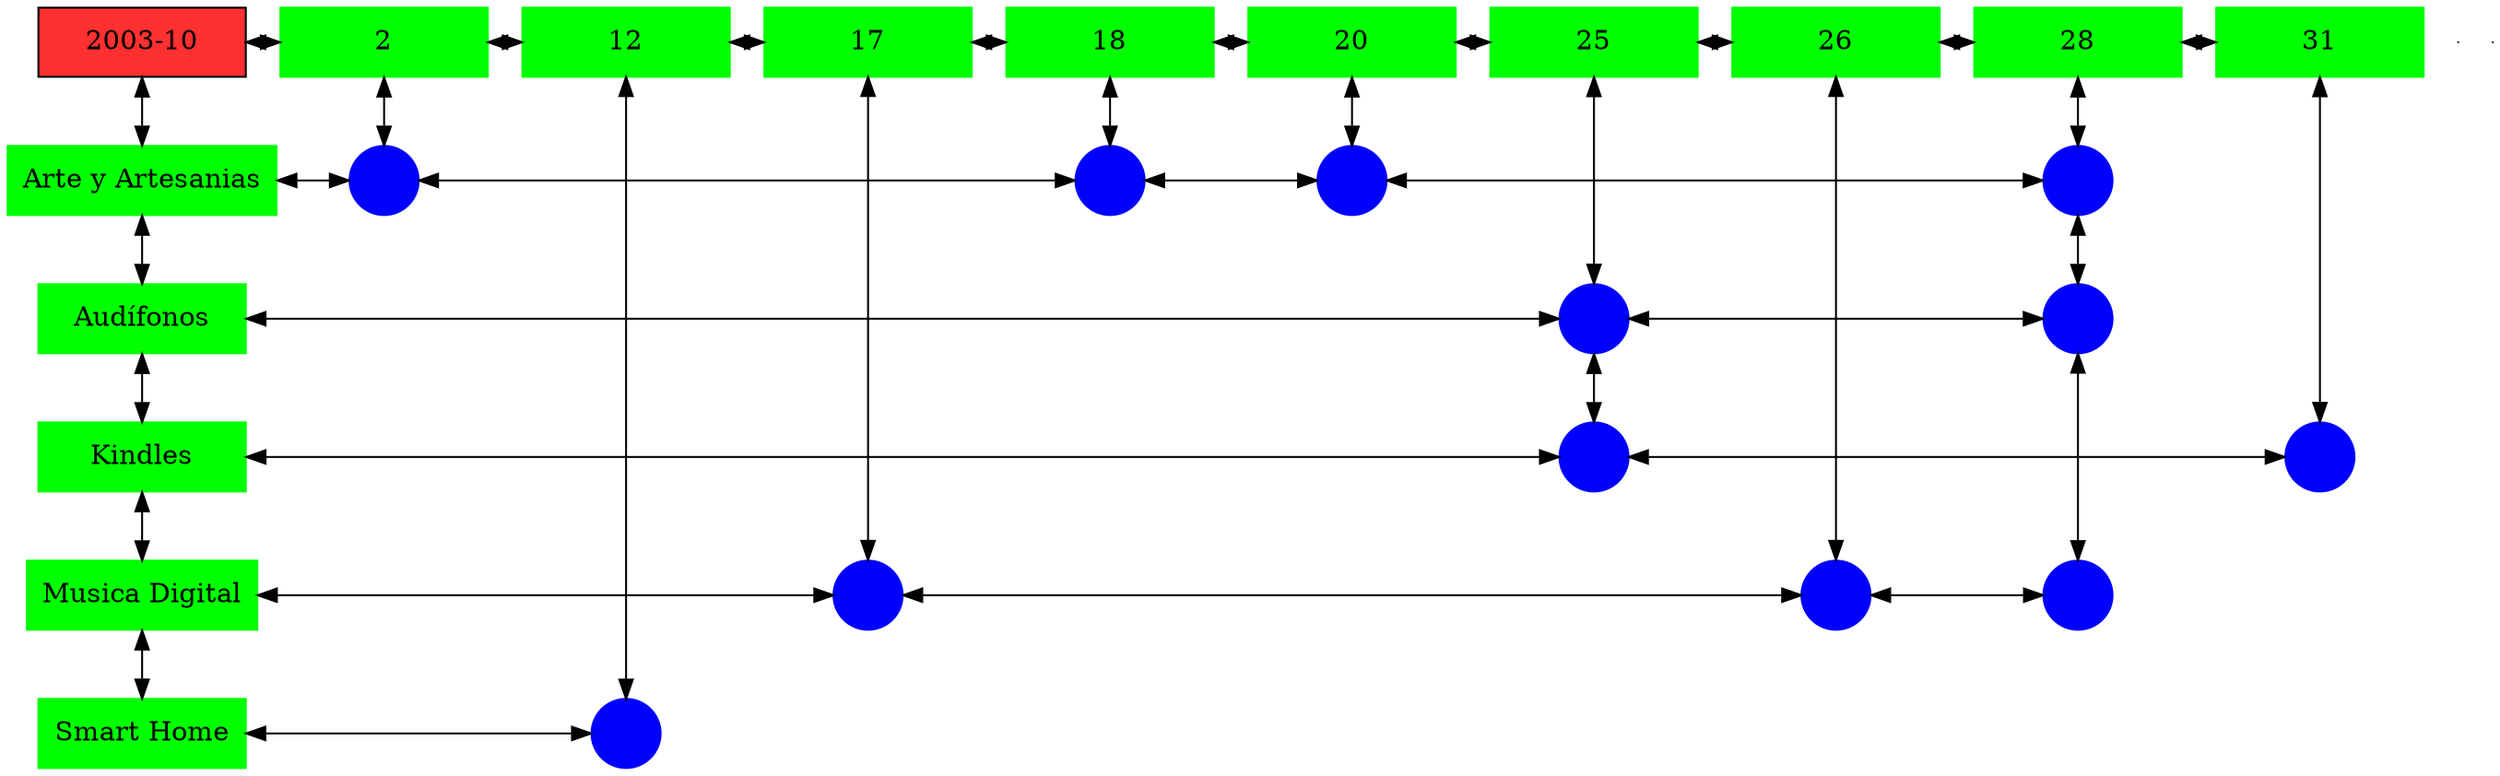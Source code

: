 digraph G{
node[shape="box"];
nodeMt[ label = "2003-10", width = 1.5, style = filled, fillcolor = firebrick1, group = 1 ];
e0[ shape = point, width = 0 ];
e1[ shape = point, width = 0 ];
node0xc002063c20[label="2",color=green,style =filled,width = 1.5 group=2];
nodeMt->node0xc002063c20[dir="both"];
{rank=same;nodeMt;node0xc002063c20;}
node0xc002040c30[label="12",color=green,style =filled,width = 1.5 group=12];
node0xc002063c20->node0xc002040c30[dir="both"];
{rank=same;node0xc002063c20;node0xc002040c30;}
node0xc001ee4140[label="17",color=green,style =filled,width = 1.5 group=17];
node0xc002040c30->node0xc001ee4140[dir="both"];
{rank=same;node0xc002040c30;node0xc001ee4140;}
node0xc00218f540[label="18",color=green,style =filled,width = 1.5 group=18];
node0xc001ee4140->node0xc00218f540[dir="both"];
{rank=same;node0xc001ee4140;node0xc00218f540;}
node0xc002148320[label="20",color=green,style =filled,width = 1.5 group=20];
node0xc00218f540->node0xc002148320[dir="both"];
{rank=same;node0xc00218f540;node0xc002148320;}
node0xc001f11720[label="25",color=green,style =filled,width = 1.5 group=25];
node0xc002148320->node0xc001f11720[dir="both"];
{rank=same;node0xc002148320;node0xc001f11720;}
node0xc001f66b90[label="26",color=green,style =filled,width = 1.5 group=26];
node0xc001f11720->node0xc001f66b90[dir="both"];
{rank=same;node0xc001f11720;node0xc001f66b90;}
node0xc00208bb30[label="28",color=green,style =filled,width = 1.5 group=28];
node0xc001f66b90->node0xc00208bb30[dir="both"];
{rank=same;node0xc001f66b90;node0xc00208bb30;}
node0xc001f3e190[label="31",color=green,style =filled,width = 1.5 group=31];
node0xc00208bb30->node0xc001f3e190[dir="both"];
{rank=same;node0xc00208bb30;node0xc001f3e190;}
node0xc002063bd0[label="Arte y Artesanias",color=green,style =filled width = 1.5 group=1];
node0xc002064c80[label="",color=blue,style =filled, width = 0.5 group=2 shape=circle];
node0xc002063bd0->node0xc002064c80[dir="both"];
{rank=same;node0xc002063bd0;node0xc002064c80;}
node0xc002198780[label="",color=blue,style =filled, width = 0.5 group=18 shape=circle];
node0xc002064c80->node0xc002198780[dir="both"];
{rank=same;node0xc002198780;node0xc002064c80;}
node0xc00213ee80[label="",color=blue,style =filled, width = 0.5 group=20 shape=circle];
node0xc002198780->node0xc00213ee80[dir="both"];
{rank=same;node0xc00213ee80;node0xc002198780;}
node0xc00208d300[label="",color=blue,style =filled, width = 0.5 group=28 shape=circle];
node0xc00213ee80->node0xc00208d300[dir="both"];
{rank=same;node0xc00208d300;node0xc00213ee80;}
node0xc001f3e2d0[label="Audífonos",color=green,style =filled width = 1.5 group=1];
node0xc001f29c00[label="",color=blue,style =filled, width = 0.5 group=25 shape=circle];
node0xc001f3e2d0->node0xc001f29c00[dir="both"];
{rank=same;node0xc001f3e2d0;node0xc001f29c00;}
node0xc0022ddc00[label="",color=blue,style =filled, width = 0.5 group=28 shape=circle];
node0xc001f29c00->node0xc0022ddc00[dir="both"];
{rank=same;node0xc0022ddc00;node0xc001f29c00;}
node0xc001f116d0[label="Kindles",color=green,style =filled width = 1.5 group=1];
node0xc001f12b00[label="",color=blue,style =filled, width = 0.5 group=25 shape=circle];
node0xc001f116d0->node0xc001f12b00[dir="both"];
{rank=same;node0xc001f116d0;node0xc001f12b00;}
node0xc001f29b00[label="",color=blue,style =filled, width = 0.5 group=31 shape=circle];
node0xc001f12b00->node0xc001f29b00[dir="both"];
{rank=same;node0xc001f29b00;node0xc001f12b00;}
node0xc001ee40f0[label="Musica Digital",color=green,style =filled width = 1.5 group=1];
node0xc001ee2100[label="",color=blue,style =filled, width = 0.5 group=17 shape=circle];
node0xc001ee40f0->node0xc001ee2100[dir="both"];
{rank=same;node0xc001ee40f0;node0xc001ee2100;}
node0xc001f5be00[label="",color=blue,style =filled, width = 0.5 group=26 shape=circle];
node0xc001ee2100->node0xc001f5be00[dir="both"];
{rank=same;node0xc001f5be00;node0xc001ee2100;}
node0xc002114680[label="",color=blue,style =filled, width = 0.5 group=28 shape=circle];
node0xc001f5be00->node0xc002114680[dir="both"];
{rank=same;node0xc002114680;node0xc001f5be00;}
node0xc002040be0[label="Smart Home",color=green,style =filled width = 1.5 group=1];
node0xc002039680[label="",color=blue,style =filled, width = 0.5 group=12 shape=circle];
node0xc002040be0->node0xc002039680[dir="both"];
{rank=same;node0xc002040be0;node0xc002039680;}
node0xc002063c20->node0xc002064c80[dir="both"];
node0xc002040c30->node0xc002039680[dir="both"];
node0xc001ee4140->node0xc001ee2100[dir="both"];
node0xc00218f540->node0xc002198780[dir="both"];
node0xc002148320->node0xc00213ee80[dir="both"];
node0xc001f11720->node0xc001f29c00[dir="both"];
node0xc001f29c00->node0xc001f12b00[dir="both"];
node0xc001f66b90->node0xc001f5be00[dir="both"];
node0xc00208bb30->node0xc00208d300[dir="both"];
node0xc00208d300->node0xc0022ddc00[dir="both"];
node0xc0022ddc00->node0xc002114680[dir="both"];
node0xc001f3e190->node0xc001f29b00[dir="both"];
nodeMt->node0xc002063bd0[dir="both"];
node0xc002063bd0->node0xc001f3e2d0[dir="both"];
node0xc001f3e2d0->node0xc001f116d0[dir="both"];
node0xc001f116d0->node0xc001ee40f0[dir="both"];
node0xc001ee40f0->node0xc002040be0[dir="both"];
}
